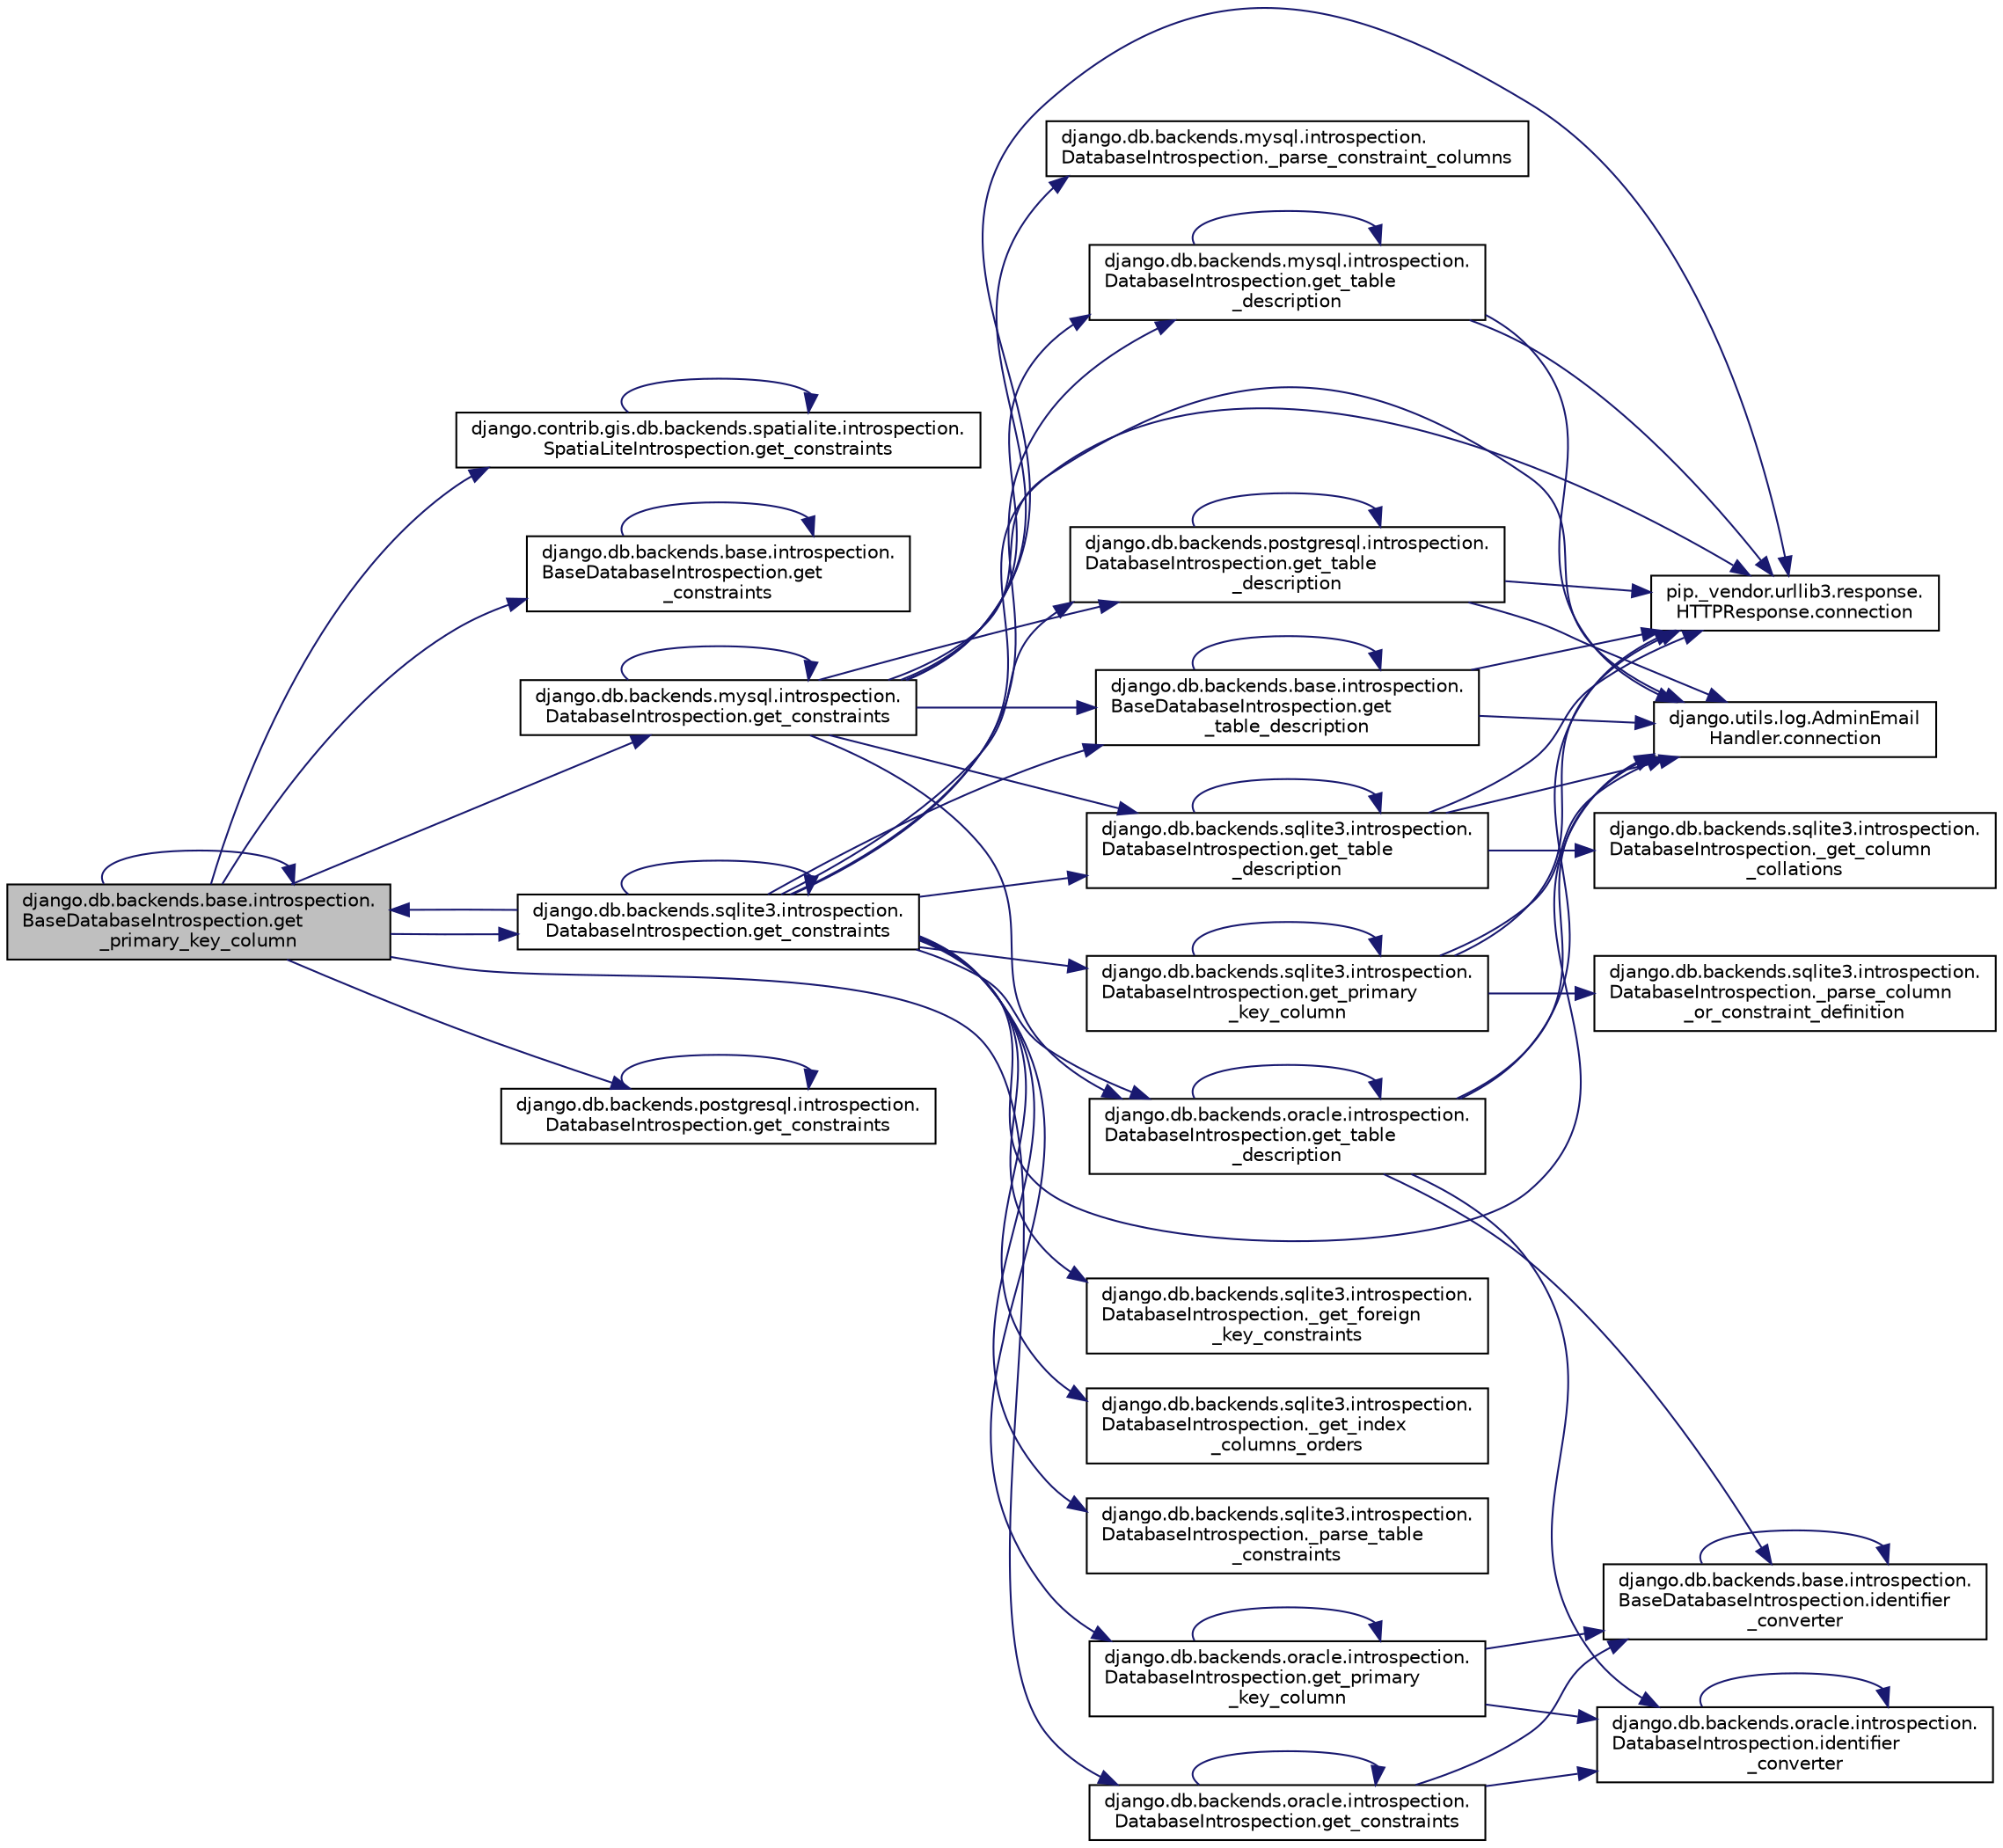 digraph "django.db.backends.base.introspection.BaseDatabaseIntrospection.get_primary_key_column"
{
 // LATEX_PDF_SIZE
  edge [fontname="Helvetica",fontsize="10",labelfontname="Helvetica",labelfontsize="10"];
  node [fontname="Helvetica",fontsize="10",shape=record];
  rankdir="LR";
  Node1 [label="django.db.backends.base.introspection.\lBaseDatabaseIntrospection.get\l_primary_key_column",height=0.2,width=0.4,color="black", fillcolor="grey75", style="filled", fontcolor="black",tooltip=" "];
  Node1 -> Node2 [color="midnightblue",fontsize="10",style="solid",fontname="Helvetica"];
  Node2 [label="django.contrib.gis.db.backends.spatialite.introspection.\lSpatiaLiteIntrospection.get_constraints",height=0.2,width=0.4,color="black", fillcolor="white", style="filled",URL="$db/d7b/classdjango_1_1contrib_1_1gis_1_1db_1_1backends_1_1spatialite_1_1introspection_1_1_spatia_lite_introspection.html#abc9ec25392a19d21294fa745676cba9d",tooltip=" "];
  Node2 -> Node2 [color="midnightblue",fontsize="10",style="solid",fontname="Helvetica"];
  Node1 -> Node3 [color="midnightblue",fontsize="10",style="solid",fontname="Helvetica"];
  Node3 [label="django.db.backends.base.introspection.\lBaseDatabaseIntrospection.get\l_constraints",height=0.2,width=0.4,color="black", fillcolor="white", style="filled",URL="$d3/dd2/classdjango_1_1db_1_1backends_1_1base_1_1introspection_1_1_base_database_introspection.html#af4366fe4ce9c983b370575687ae9912c",tooltip=" "];
  Node3 -> Node3 [color="midnightblue",fontsize="10",style="solid",fontname="Helvetica"];
  Node1 -> Node4 [color="midnightblue",fontsize="10",style="solid",fontname="Helvetica"];
  Node4 [label="django.db.backends.mysql.introspection.\lDatabaseIntrospection.get_constraints",height=0.2,width=0.4,color="black", fillcolor="white", style="filled",URL="$da/dba/classdjango_1_1db_1_1backends_1_1mysql_1_1introspection_1_1_database_introspection.html#a5589cadb850af8f1549e838982d06693",tooltip=" "];
  Node4 -> Node5 [color="midnightblue",fontsize="10",style="solid",fontname="Helvetica"];
  Node5 [label="django.db.backends.mysql.introspection.\lDatabaseIntrospection._parse_constraint_columns",height=0.2,width=0.4,color="black", fillcolor="white", style="filled",URL="$da/dba/classdjango_1_1db_1_1backends_1_1mysql_1_1introspection_1_1_database_introspection.html#a94c69605d8b7b10cbac70fd6c0f9c4ec",tooltip=" "];
  Node4 -> Node6 [color="midnightblue",fontsize="10",style="solid",fontname="Helvetica"];
  Node6 [label="django.utils.log.AdminEmail\lHandler.connection",height=0.2,width=0.4,color="black", fillcolor="white", style="filled",URL="$d9/d6a/classdjango_1_1utils_1_1log_1_1_admin_email_handler.html#a07baeac3b7b8c28175cfd3a4a55ba9b5",tooltip=" "];
  Node4 -> Node7 [color="midnightblue",fontsize="10",style="solid",fontname="Helvetica"];
  Node7 [label="pip._vendor.urllib3.response.\lHTTPResponse.connection",height=0.2,width=0.4,color="black", fillcolor="white", style="filled",URL="$dd/d5a/classpip_1_1__vendor_1_1urllib3_1_1response_1_1_h_t_t_p_response.html#a27a88449c366048b39e0a46f78381f1a",tooltip=" "];
  Node4 -> Node4 [color="midnightblue",fontsize="10",style="solid",fontname="Helvetica"];
  Node4 -> Node8 [color="midnightblue",fontsize="10",style="solid",fontname="Helvetica"];
  Node8 [label="django.db.backends.base.introspection.\lBaseDatabaseIntrospection.get\l_table_description",height=0.2,width=0.4,color="black", fillcolor="white", style="filled",URL="$d3/dd2/classdjango_1_1db_1_1backends_1_1base_1_1introspection_1_1_base_database_introspection.html#a7f730d246b4212185411316049448e5b",tooltip=" "];
  Node8 -> Node6 [color="midnightblue",fontsize="10",style="solid",fontname="Helvetica"];
  Node8 -> Node7 [color="midnightblue",fontsize="10",style="solid",fontname="Helvetica"];
  Node8 -> Node8 [color="midnightblue",fontsize="10",style="solid",fontname="Helvetica"];
  Node4 -> Node9 [color="midnightblue",fontsize="10",style="solid",fontname="Helvetica"];
  Node9 [label="django.db.backends.mysql.introspection.\lDatabaseIntrospection.get_table\l_description",height=0.2,width=0.4,color="black", fillcolor="white", style="filled",URL="$da/dba/classdjango_1_1db_1_1backends_1_1mysql_1_1introspection_1_1_database_introspection.html#aa1309ff2a76e579415bcfe7fddf042f8",tooltip=" "];
  Node9 -> Node6 [color="midnightblue",fontsize="10",style="solid",fontname="Helvetica"];
  Node9 -> Node7 [color="midnightblue",fontsize="10",style="solid",fontname="Helvetica"];
  Node9 -> Node9 [color="midnightblue",fontsize="10",style="solid",fontname="Helvetica"];
  Node4 -> Node10 [color="midnightblue",fontsize="10",style="solid",fontname="Helvetica"];
  Node10 [label="django.db.backends.oracle.introspection.\lDatabaseIntrospection.get_table\l_description",height=0.2,width=0.4,color="black", fillcolor="white", style="filled",URL="$de/d1a/classdjango_1_1db_1_1backends_1_1oracle_1_1introspection_1_1_database_introspection.html#a994cef6683e338f10ab93ddf0d1ca1c3",tooltip=" "];
  Node10 -> Node6 [color="midnightblue",fontsize="10",style="solid",fontname="Helvetica"];
  Node10 -> Node7 [color="midnightblue",fontsize="10",style="solid",fontname="Helvetica"];
  Node10 -> Node10 [color="midnightblue",fontsize="10",style="solid",fontname="Helvetica"];
  Node10 -> Node11 [color="midnightblue",fontsize="10",style="solid",fontname="Helvetica"];
  Node11 [label="django.db.backends.base.introspection.\lBaseDatabaseIntrospection.identifier\l_converter",height=0.2,width=0.4,color="black", fillcolor="white", style="filled",URL="$d3/dd2/classdjango_1_1db_1_1backends_1_1base_1_1introspection_1_1_base_database_introspection.html#a0b5dfe0df9611c77809f84d958915b86",tooltip=" "];
  Node11 -> Node11 [color="midnightblue",fontsize="10",style="solid",fontname="Helvetica"];
  Node10 -> Node12 [color="midnightblue",fontsize="10",style="solid",fontname="Helvetica"];
  Node12 [label="django.db.backends.oracle.introspection.\lDatabaseIntrospection.identifier\l_converter",height=0.2,width=0.4,color="black", fillcolor="white", style="filled",URL="$de/d1a/classdjango_1_1db_1_1backends_1_1oracle_1_1introspection_1_1_database_introspection.html#a2c10cb92d1af4359bcd22846ec964102",tooltip=" "];
  Node12 -> Node12 [color="midnightblue",fontsize="10",style="solid",fontname="Helvetica"];
  Node4 -> Node13 [color="midnightblue",fontsize="10",style="solid",fontname="Helvetica"];
  Node13 [label="django.db.backends.postgresql.introspection.\lDatabaseIntrospection.get_table\l_description",height=0.2,width=0.4,color="black", fillcolor="white", style="filled",URL="$de/dce/classdjango_1_1db_1_1backends_1_1postgresql_1_1introspection_1_1_database_introspection.html#ad3c4cc98dbb6c9b8deba6b9ab1d66a57",tooltip=" "];
  Node13 -> Node6 [color="midnightblue",fontsize="10",style="solid",fontname="Helvetica"];
  Node13 -> Node7 [color="midnightblue",fontsize="10",style="solid",fontname="Helvetica"];
  Node13 -> Node13 [color="midnightblue",fontsize="10",style="solid",fontname="Helvetica"];
  Node4 -> Node14 [color="midnightblue",fontsize="10",style="solid",fontname="Helvetica"];
  Node14 [label="django.db.backends.sqlite3.introspection.\lDatabaseIntrospection.get_table\l_description",height=0.2,width=0.4,color="black", fillcolor="white", style="filled",URL="$d4/d0d/classdjango_1_1db_1_1backends_1_1sqlite3_1_1introspection_1_1_database_introspection.html#adf62c17736406f8f4d24626f1363885d",tooltip=" "];
  Node14 -> Node15 [color="midnightblue",fontsize="10",style="solid",fontname="Helvetica"];
  Node15 [label="django.db.backends.sqlite3.introspection.\lDatabaseIntrospection._get_column\l_collations",height=0.2,width=0.4,color="black", fillcolor="white", style="filled",URL="$d4/d0d/classdjango_1_1db_1_1backends_1_1sqlite3_1_1introspection_1_1_database_introspection.html#a1c40a36c269ed37d84977a4d39b5e1fb",tooltip=" "];
  Node14 -> Node6 [color="midnightblue",fontsize="10",style="solid",fontname="Helvetica"];
  Node14 -> Node7 [color="midnightblue",fontsize="10",style="solid",fontname="Helvetica"];
  Node14 -> Node14 [color="midnightblue",fontsize="10",style="solid",fontname="Helvetica"];
  Node1 -> Node16 [color="midnightblue",fontsize="10",style="solid",fontname="Helvetica"];
  Node16 [label="django.db.backends.oracle.introspection.\lDatabaseIntrospection.get_constraints",height=0.2,width=0.4,color="black", fillcolor="white", style="filled",URL="$de/d1a/classdjango_1_1db_1_1backends_1_1oracle_1_1introspection_1_1_database_introspection.html#a88b4e678c236afe48328eadb8680694c",tooltip=" "];
  Node16 -> Node16 [color="midnightblue",fontsize="10",style="solid",fontname="Helvetica"];
  Node16 -> Node11 [color="midnightblue",fontsize="10",style="solid",fontname="Helvetica"];
  Node16 -> Node12 [color="midnightblue",fontsize="10",style="solid",fontname="Helvetica"];
  Node1 -> Node17 [color="midnightblue",fontsize="10",style="solid",fontname="Helvetica"];
  Node17 [label="django.db.backends.postgresql.introspection.\lDatabaseIntrospection.get_constraints",height=0.2,width=0.4,color="black", fillcolor="white", style="filled",URL="$de/dce/classdjango_1_1db_1_1backends_1_1postgresql_1_1introspection_1_1_database_introspection.html#ae523c51438d26a6d54fcf48dce210d35",tooltip=" "];
  Node17 -> Node17 [color="midnightblue",fontsize="10",style="solid",fontname="Helvetica"];
  Node1 -> Node18 [color="midnightblue",fontsize="10",style="solid",fontname="Helvetica"];
  Node18 [label="django.db.backends.sqlite3.introspection.\lDatabaseIntrospection.get_constraints",height=0.2,width=0.4,color="black", fillcolor="white", style="filled",URL="$d4/d0d/classdjango_1_1db_1_1backends_1_1sqlite3_1_1introspection_1_1_database_introspection.html#a1850aff20afcf3d63fbe054ed629a9a7",tooltip=" "];
  Node18 -> Node19 [color="midnightblue",fontsize="10",style="solid",fontname="Helvetica"];
  Node19 [label="django.db.backends.sqlite3.introspection.\lDatabaseIntrospection._get_foreign\l_key_constraints",height=0.2,width=0.4,color="black", fillcolor="white", style="filled",URL="$d4/d0d/classdjango_1_1db_1_1backends_1_1sqlite3_1_1introspection_1_1_database_introspection.html#a7cc24dbac6bca786e4121ae364e89278",tooltip=" "];
  Node18 -> Node20 [color="midnightblue",fontsize="10",style="solid",fontname="Helvetica"];
  Node20 [label="django.db.backends.sqlite3.introspection.\lDatabaseIntrospection._get_index\l_columns_orders",height=0.2,width=0.4,color="black", fillcolor="white", style="filled",URL="$d4/d0d/classdjango_1_1db_1_1backends_1_1sqlite3_1_1introspection_1_1_database_introspection.html#a48690a8b2c5459b7fe6f3f5cd2bf4573",tooltip=" "];
  Node18 -> Node21 [color="midnightblue",fontsize="10",style="solid",fontname="Helvetica"];
  Node21 [label="django.db.backends.sqlite3.introspection.\lDatabaseIntrospection._parse_table\l_constraints",height=0.2,width=0.4,color="black", fillcolor="white", style="filled",URL="$d4/d0d/classdjango_1_1db_1_1backends_1_1sqlite3_1_1introspection_1_1_database_introspection.html#a39e95afe8a0a4b03e0278280074d3872",tooltip=" "];
  Node18 -> Node6 [color="midnightblue",fontsize="10",style="solid",fontname="Helvetica"];
  Node18 -> Node7 [color="midnightblue",fontsize="10",style="solid",fontname="Helvetica"];
  Node18 -> Node18 [color="midnightblue",fontsize="10",style="solid",fontname="Helvetica"];
  Node18 -> Node1 [color="midnightblue",fontsize="10",style="solid",fontname="Helvetica"];
  Node18 -> Node22 [color="midnightblue",fontsize="10",style="solid",fontname="Helvetica"];
  Node22 [label="django.db.backends.oracle.introspection.\lDatabaseIntrospection.get_primary\l_key_column",height=0.2,width=0.4,color="black", fillcolor="white", style="filled",URL="$de/d1a/classdjango_1_1db_1_1backends_1_1oracle_1_1introspection_1_1_database_introspection.html#a938efe2136330fbf1b230c50c08b842d",tooltip=" "];
  Node22 -> Node22 [color="midnightblue",fontsize="10",style="solid",fontname="Helvetica"];
  Node22 -> Node11 [color="midnightblue",fontsize="10",style="solid",fontname="Helvetica"];
  Node22 -> Node12 [color="midnightblue",fontsize="10",style="solid",fontname="Helvetica"];
  Node18 -> Node23 [color="midnightblue",fontsize="10",style="solid",fontname="Helvetica"];
  Node23 [label="django.db.backends.sqlite3.introspection.\lDatabaseIntrospection.get_primary\l_key_column",height=0.2,width=0.4,color="black", fillcolor="white", style="filled",URL="$d4/d0d/classdjango_1_1db_1_1backends_1_1sqlite3_1_1introspection_1_1_database_introspection.html#a3b29d6077a4db81aa9b3674d123437ce",tooltip=" "];
  Node23 -> Node24 [color="midnightblue",fontsize="10",style="solid",fontname="Helvetica"];
  Node24 [label="django.db.backends.sqlite3.introspection.\lDatabaseIntrospection._parse_column\l_or_constraint_definition",height=0.2,width=0.4,color="black", fillcolor="white", style="filled",URL="$d4/d0d/classdjango_1_1db_1_1backends_1_1sqlite3_1_1introspection_1_1_database_introspection.html#ae5962b2263076cdf0db13c0a22d35214",tooltip=" "];
  Node23 -> Node6 [color="midnightblue",fontsize="10",style="solid",fontname="Helvetica"];
  Node23 -> Node7 [color="midnightblue",fontsize="10",style="solid",fontname="Helvetica"];
  Node23 -> Node23 [color="midnightblue",fontsize="10",style="solid",fontname="Helvetica"];
  Node18 -> Node8 [color="midnightblue",fontsize="10",style="solid",fontname="Helvetica"];
  Node18 -> Node9 [color="midnightblue",fontsize="10",style="solid",fontname="Helvetica"];
  Node18 -> Node10 [color="midnightblue",fontsize="10",style="solid",fontname="Helvetica"];
  Node18 -> Node13 [color="midnightblue",fontsize="10",style="solid",fontname="Helvetica"];
  Node18 -> Node14 [color="midnightblue",fontsize="10",style="solid",fontname="Helvetica"];
  Node1 -> Node1 [color="midnightblue",fontsize="10",style="solid",fontname="Helvetica"];
}
